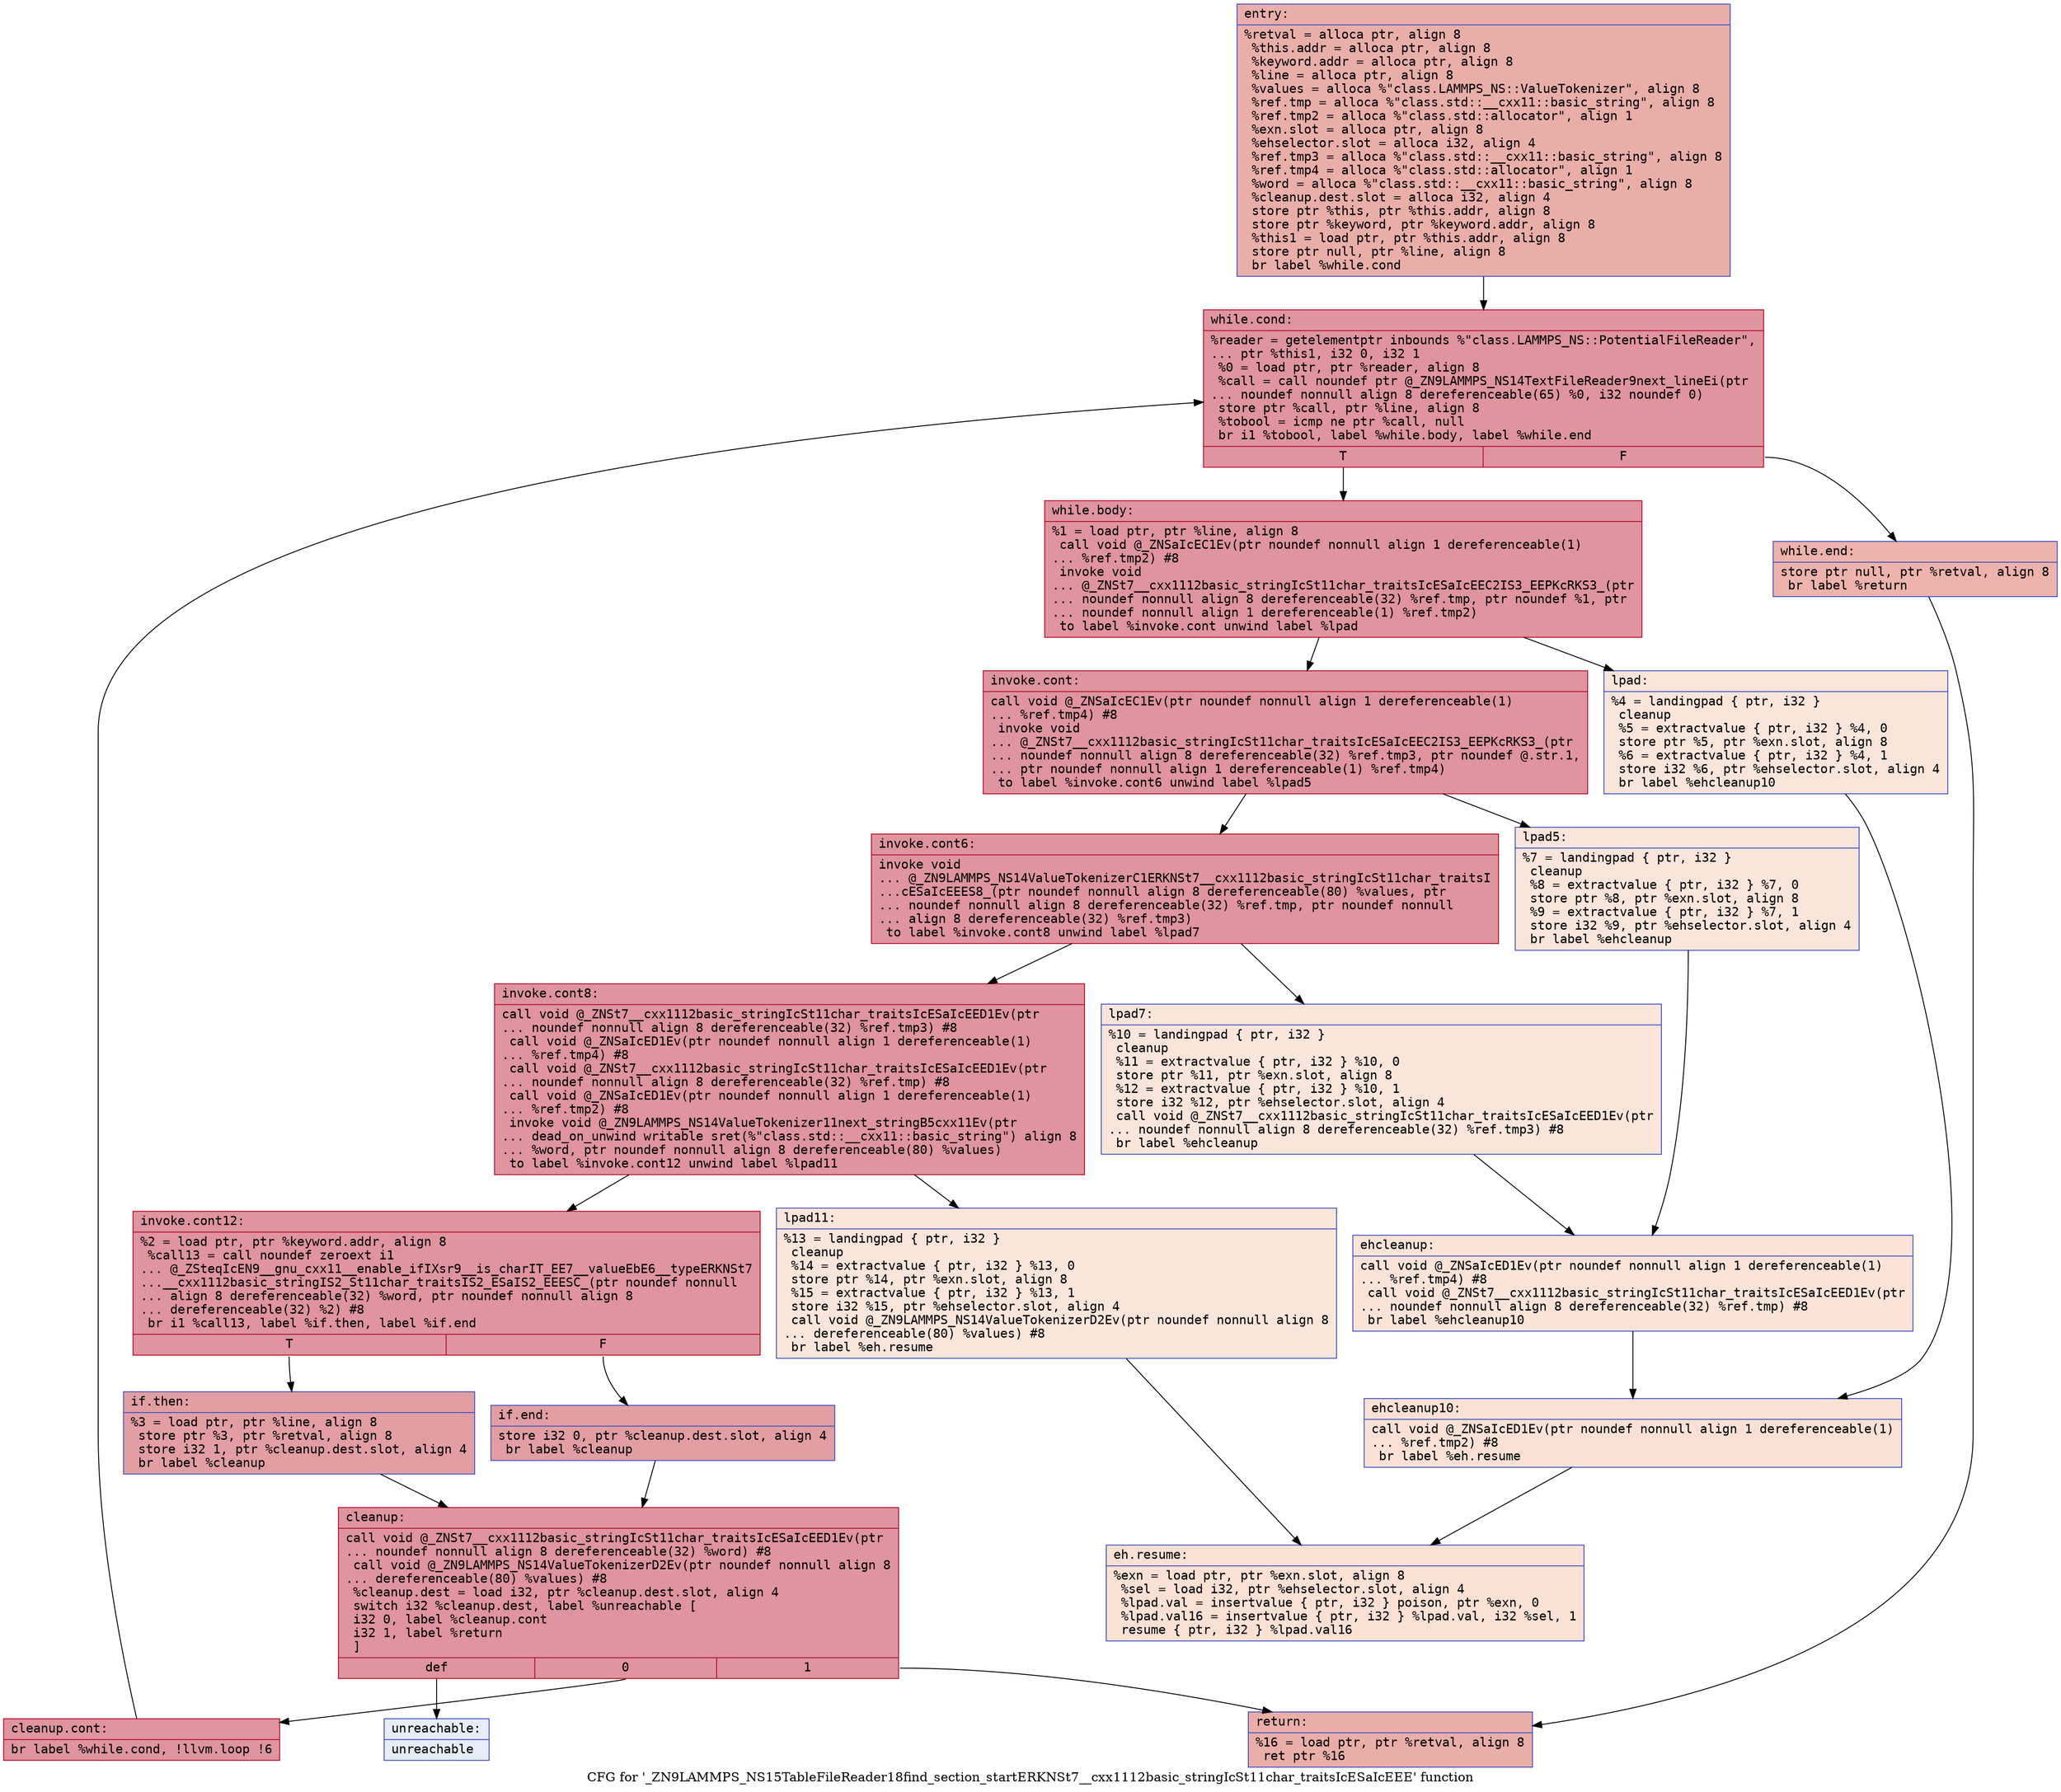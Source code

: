 digraph "CFG for '_ZN9LAMMPS_NS15TableFileReader18find_section_startERKNSt7__cxx1112basic_stringIcSt11char_traitsIcESaIcEEE' function" {
	label="CFG for '_ZN9LAMMPS_NS15TableFileReader18find_section_startERKNSt7__cxx1112basic_stringIcSt11char_traitsIcESaIcEEE' function";

	Node0x5601b84360a0 [shape=record,color="#3d50c3ff", style=filled, fillcolor="#d0473d70" fontname="Courier",label="{entry:\l|  %retval = alloca ptr, align 8\l  %this.addr = alloca ptr, align 8\l  %keyword.addr = alloca ptr, align 8\l  %line = alloca ptr, align 8\l  %values = alloca %\"class.LAMMPS_NS::ValueTokenizer\", align 8\l  %ref.tmp = alloca %\"class.std::__cxx11::basic_string\", align 8\l  %ref.tmp2 = alloca %\"class.std::allocator\", align 1\l  %exn.slot = alloca ptr, align 8\l  %ehselector.slot = alloca i32, align 4\l  %ref.tmp3 = alloca %\"class.std::__cxx11::basic_string\", align 8\l  %ref.tmp4 = alloca %\"class.std::allocator\", align 1\l  %word = alloca %\"class.std::__cxx11::basic_string\", align 8\l  %cleanup.dest.slot = alloca i32, align 4\l  store ptr %this, ptr %this.addr, align 8\l  store ptr %keyword, ptr %keyword.addr, align 8\l  %this1 = load ptr, ptr %this.addr, align 8\l  store ptr null, ptr %line, align 8\l  br label %while.cond\l}"];
	Node0x5601b84360a0 -> Node0x5601b8436e40[tooltip="entry -> while.cond\nProbability 100.00%" ];
	Node0x5601b8436e40 [shape=record,color="#b70d28ff", style=filled, fillcolor="#b70d2870" fontname="Courier",label="{while.cond:\l|  %reader = getelementptr inbounds %\"class.LAMMPS_NS::PotentialFileReader\",\l... ptr %this1, i32 0, i32 1\l  %0 = load ptr, ptr %reader, align 8\l  %call = call noundef ptr @_ZN9LAMMPS_NS14TextFileReader9next_lineEi(ptr\l... noundef nonnull align 8 dereferenceable(65) %0, i32 noundef 0)\l  store ptr %call, ptr %line, align 8\l  %tobool = icmp ne ptr %call, null\l  br i1 %tobool, label %while.body, label %while.end\l|{<s0>T|<s1>F}}"];
	Node0x5601b8436e40:s0 -> Node0x5601b84373d0[tooltip="while.cond -> while.body\nProbability 96.88%" ];
	Node0x5601b8436e40:s1 -> Node0x5601b8437420[tooltip="while.cond -> while.end\nProbability 3.12%" ];
	Node0x5601b84373d0 [shape=record,color="#b70d28ff", style=filled, fillcolor="#b70d2870" fontname="Courier",label="{while.body:\l|  %1 = load ptr, ptr %line, align 8\l  call void @_ZNSaIcEC1Ev(ptr noundef nonnull align 1 dereferenceable(1)\l... %ref.tmp2) #8\l  invoke void\l... @_ZNSt7__cxx1112basic_stringIcSt11char_traitsIcESaIcEEC2IS3_EEPKcRKS3_(ptr\l... noundef nonnull align 8 dereferenceable(32) %ref.tmp, ptr noundef %1, ptr\l... noundef nonnull align 1 dereferenceable(1) %ref.tmp2)\l          to label %invoke.cont unwind label %lpad\l}"];
	Node0x5601b84373d0 -> Node0x5601b8437830[tooltip="while.body -> invoke.cont\nProbability 100.00%" ];
	Node0x5601b84373d0 -> Node0x5601b8437910[tooltip="while.body -> lpad\nProbability 0.00%" ];
	Node0x5601b8437830 [shape=record,color="#b70d28ff", style=filled, fillcolor="#b70d2870" fontname="Courier",label="{invoke.cont:\l|  call void @_ZNSaIcEC1Ev(ptr noundef nonnull align 1 dereferenceable(1)\l... %ref.tmp4) #8\l  invoke void\l... @_ZNSt7__cxx1112basic_stringIcSt11char_traitsIcESaIcEEC2IS3_EEPKcRKS3_(ptr\l... noundef nonnull align 8 dereferenceable(32) %ref.tmp3, ptr noundef @.str.1,\l... ptr noundef nonnull align 1 dereferenceable(1) %ref.tmp4)\l          to label %invoke.cont6 unwind label %lpad5\l}"];
	Node0x5601b8437830 -> Node0x5601b8437fc0[tooltip="invoke.cont -> invoke.cont6\nProbability 100.00%" ];
	Node0x5601b8437830 -> Node0x5601b8438010[tooltip="invoke.cont -> lpad5\nProbability 0.00%" ];
	Node0x5601b8437fc0 [shape=record,color="#b70d28ff", style=filled, fillcolor="#b70d2870" fontname="Courier",label="{invoke.cont6:\l|  invoke void\l... @_ZN9LAMMPS_NS14ValueTokenizerC1ERKNSt7__cxx1112basic_stringIcSt11char_traitsI\l...cESaIcEEES8_(ptr noundef nonnull align 8 dereferenceable(80) %values, ptr\l... noundef nonnull align 8 dereferenceable(32) %ref.tmp, ptr noundef nonnull\l... align 8 dereferenceable(32) %ref.tmp3)\l          to label %invoke.cont8 unwind label %lpad7\l}"];
	Node0x5601b8437fc0 -> Node0x5601b8437f70[tooltip="invoke.cont6 -> invoke.cont8\nProbability 100.00%" ];
	Node0x5601b8437fc0 -> Node0x5601b8438370[tooltip="invoke.cont6 -> lpad7\nProbability 0.00%" ];
	Node0x5601b8437f70 [shape=record,color="#b70d28ff", style=filled, fillcolor="#b70d2870" fontname="Courier",label="{invoke.cont8:\l|  call void @_ZNSt7__cxx1112basic_stringIcSt11char_traitsIcESaIcEED1Ev(ptr\l... noundef nonnull align 8 dereferenceable(32) %ref.tmp3) #8\l  call void @_ZNSaIcED1Ev(ptr noundef nonnull align 1 dereferenceable(1)\l... %ref.tmp4) #8\l  call void @_ZNSt7__cxx1112basic_stringIcSt11char_traitsIcESaIcEED1Ev(ptr\l... noundef nonnull align 8 dereferenceable(32) %ref.tmp) #8\l  call void @_ZNSaIcED1Ev(ptr noundef nonnull align 1 dereferenceable(1)\l... %ref.tmp2) #8\l  invoke void @_ZN9LAMMPS_NS14ValueTokenizer11next_stringB5cxx11Ev(ptr\l... dead_on_unwind writable sret(%\"class.std::__cxx11::basic_string\") align 8\l... %word, ptr noundef nonnull align 8 dereferenceable(80) %values)\l          to label %invoke.cont12 unwind label %lpad11\l}"];
	Node0x5601b8437f70 -> Node0x5601b8438bd0[tooltip="invoke.cont8 -> invoke.cont12\nProbability 100.00%" ];
	Node0x5601b8437f70 -> Node0x5601b8438c80[tooltip="invoke.cont8 -> lpad11\nProbability 0.00%" ];
	Node0x5601b8438bd0 [shape=record,color="#b70d28ff", style=filled, fillcolor="#b70d2870" fontname="Courier",label="{invoke.cont12:\l|  %2 = load ptr, ptr %keyword.addr, align 8\l  %call13 = call noundef zeroext i1\l... @_ZSteqIcEN9__gnu_cxx11__enable_ifIXsr9__is_charIT_EE7__valueEbE6__typeERKNSt7\l...__cxx1112basic_stringIS2_St11char_traitsIS2_ESaIS2_EEESC_(ptr noundef nonnull\l... align 8 dereferenceable(32) %word, ptr noundef nonnull align 8\l... dereferenceable(32) %2) #8\l  br i1 %call13, label %if.then, label %if.end\l|{<s0>T|<s1>F}}"];
	Node0x5601b8438bd0:s0 -> Node0x5601b8439380[tooltip="invoke.cont12 -> if.then\nProbability 50.00%" ];
	Node0x5601b8438bd0:s1 -> Node0x5601b8439430[tooltip="invoke.cont12 -> if.end\nProbability 50.00%" ];
	Node0x5601b8439380 [shape=record,color="#3d50c3ff", style=filled, fillcolor="#be242e70" fontname="Courier",label="{if.then:\l|  %3 = load ptr, ptr %line, align 8\l  store ptr %3, ptr %retval, align 8\l  store i32 1, ptr %cleanup.dest.slot, align 4\l  br label %cleanup\l}"];
	Node0x5601b8439380 -> Node0x5601b84397d0[tooltip="if.then -> cleanup\nProbability 100.00%" ];
	Node0x5601b8437910 [shape=record,color="#3d50c3ff", style=filled, fillcolor="#f4c5ad70" fontname="Courier",label="{lpad:\l|  %4 = landingpad \{ ptr, i32 \}\l          cleanup\l  %5 = extractvalue \{ ptr, i32 \} %4, 0\l  store ptr %5, ptr %exn.slot, align 8\l  %6 = extractvalue \{ ptr, i32 \} %4, 1\l  store i32 %6, ptr %ehselector.slot, align 4\l  br label %ehcleanup10\l}"];
	Node0x5601b8437910 -> Node0x5601b8439a30[tooltip="lpad -> ehcleanup10\nProbability 100.00%" ];
	Node0x5601b8438010 [shape=record,color="#3d50c3ff", style=filled, fillcolor="#f4c5ad70" fontname="Courier",label="{lpad5:\l|  %7 = landingpad \{ ptr, i32 \}\l          cleanup\l  %8 = extractvalue \{ ptr, i32 \} %7, 0\l  store ptr %8, ptr %exn.slot, align 8\l  %9 = extractvalue \{ ptr, i32 \} %7, 1\l  store i32 %9, ptr %ehselector.slot, align 4\l  br label %ehcleanup\l}"];
	Node0x5601b8438010 -> Node0x5601b8439dd0[tooltip="lpad5 -> ehcleanup\nProbability 100.00%" ];
	Node0x5601b8438370 [shape=record,color="#3d50c3ff", style=filled, fillcolor="#f4c5ad70" fontname="Courier",label="{lpad7:\l|  %10 = landingpad \{ ptr, i32 \}\l          cleanup\l  %11 = extractvalue \{ ptr, i32 \} %10, 0\l  store ptr %11, ptr %exn.slot, align 8\l  %12 = extractvalue \{ ptr, i32 \} %10, 1\l  store i32 %12, ptr %ehselector.slot, align 4\l  call void @_ZNSt7__cxx1112basic_stringIcSt11char_traitsIcESaIcEED1Ev(ptr\l... noundef nonnull align 8 dereferenceable(32) %ref.tmp3) #8\l  br label %ehcleanup\l}"];
	Node0x5601b8438370 -> Node0x5601b8439dd0[tooltip="lpad7 -> ehcleanup\nProbability 100.00%" ];
	Node0x5601b8439dd0 [shape=record,color="#3d50c3ff", style=filled, fillcolor="#f6bfa670" fontname="Courier",label="{ehcleanup:\l|  call void @_ZNSaIcED1Ev(ptr noundef nonnull align 1 dereferenceable(1)\l... %ref.tmp4) #8\l  call void @_ZNSt7__cxx1112basic_stringIcSt11char_traitsIcESaIcEED1Ev(ptr\l... noundef nonnull align 8 dereferenceable(32) %ref.tmp) #8\l  br label %ehcleanup10\l}"];
	Node0x5601b8439dd0 -> Node0x5601b8439a30[tooltip="ehcleanup -> ehcleanup10\nProbability 100.00%" ];
	Node0x5601b8439a30 [shape=record,color="#3d50c3ff", style=filled, fillcolor="#f7bca170" fontname="Courier",label="{ehcleanup10:\l|  call void @_ZNSaIcED1Ev(ptr noundef nonnull align 1 dereferenceable(1)\l... %ref.tmp2) #8\l  br label %eh.resume\l}"];
	Node0x5601b8439a30 -> Node0x5601b843a6e0[tooltip="ehcleanup10 -> eh.resume\nProbability 100.00%" ];
	Node0x5601b8438c80 [shape=record,color="#3d50c3ff", style=filled, fillcolor="#f4c5ad70" fontname="Courier",label="{lpad11:\l|  %13 = landingpad \{ ptr, i32 \}\l          cleanup\l  %14 = extractvalue \{ ptr, i32 \} %13, 0\l  store ptr %14, ptr %exn.slot, align 8\l  %15 = extractvalue \{ ptr, i32 \} %13, 1\l  store i32 %15, ptr %ehselector.slot, align 4\l  call void @_ZN9LAMMPS_NS14ValueTokenizerD2Ev(ptr noundef nonnull align 8\l... dereferenceable(80) %values) #8\l  br label %eh.resume\l}"];
	Node0x5601b8438c80 -> Node0x5601b843a6e0[tooltip="lpad11 -> eh.resume\nProbability 100.00%" ];
	Node0x5601b8439430 [shape=record,color="#3d50c3ff", style=filled, fillcolor="#be242e70" fontname="Courier",label="{if.end:\l|  store i32 0, ptr %cleanup.dest.slot, align 4\l  br label %cleanup\l}"];
	Node0x5601b8439430 -> Node0x5601b84397d0[tooltip="if.end -> cleanup\nProbability 100.00%" ];
	Node0x5601b84397d0 [shape=record,color="#b70d28ff", style=filled, fillcolor="#b70d2870" fontname="Courier",label="{cleanup:\l|  call void @_ZNSt7__cxx1112basic_stringIcSt11char_traitsIcESaIcEED1Ev(ptr\l... noundef nonnull align 8 dereferenceable(32) %word) #8\l  call void @_ZN9LAMMPS_NS14ValueTokenizerD2Ev(ptr noundef nonnull align 8\l... dereferenceable(80) %values) #8\l  %cleanup.dest = load i32, ptr %cleanup.dest.slot, align 4\l  switch i32 %cleanup.dest, label %unreachable [\l    i32 0, label %cleanup.cont\l    i32 1, label %return\l  ]\l|{<s0>def|<s1>0|<s2>1}}"];
	Node0x5601b84397d0:s0 -> Node0x5601b843b860[tooltip="cleanup -> unreachable\nProbability 0.00%" ];
	Node0x5601b84397d0:s1 -> Node0x5601b843b8b0[tooltip="cleanup -> cleanup.cont\nProbability 96.88%" ];
	Node0x5601b84397d0:s2 -> Node0x5601b843b930[tooltip="cleanup -> return\nProbability 3.12%" ];
	Node0x5601b843b8b0 [shape=record,color="#b70d28ff", style=filled, fillcolor="#b70d2870" fontname="Courier",label="{cleanup.cont:\l|  br label %while.cond, !llvm.loop !6\l}"];
	Node0x5601b843b8b0 -> Node0x5601b8436e40[tooltip="cleanup.cont -> while.cond\nProbability 100.00%" ];
	Node0x5601b8437420 [shape=record,color="#3d50c3ff", style=filled, fillcolor="#d6524470" fontname="Courier",label="{while.end:\l|  store ptr null, ptr %retval, align 8\l  br label %return\l}"];
	Node0x5601b8437420 -> Node0x5601b843b930[tooltip="while.end -> return\nProbability 100.00%" ];
	Node0x5601b843b930 [shape=record,color="#3d50c3ff", style=filled, fillcolor="#d0473d70" fontname="Courier",label="{return:\l|  %16 = load ptr, ptr %retval, align 8\l  ret ptr %16\l}"];
	Node0x5601b843a6e0 [shape=record,color="#3d50c3ff", style=filled, fillcolor="#f7b99e70" fontname="Courier",label="{eh.resume:\l|  %exn = load ptr, ptr %exn.slot, align 8\l  %sel = load i32, ptr %ehselector.slot, align 4\l  %lpad.val = insertvalue \{ ptr, i32 \} poison, ptr %exn, 0\l  %lpad.val16 = insertvalue \{ ptr, i32 \} %lpad.val, i32 %sel, 1\l  resume \{ ptr, i32 \} %lpad.val16\l}"];
	Node0x5601b843b860 [shape=record,color="#3d50c3ff", style=filled, fillcolor="#c7d7f070" fontname="Courier",label="{unreachable:\l|  unreachable\l}"];
}

